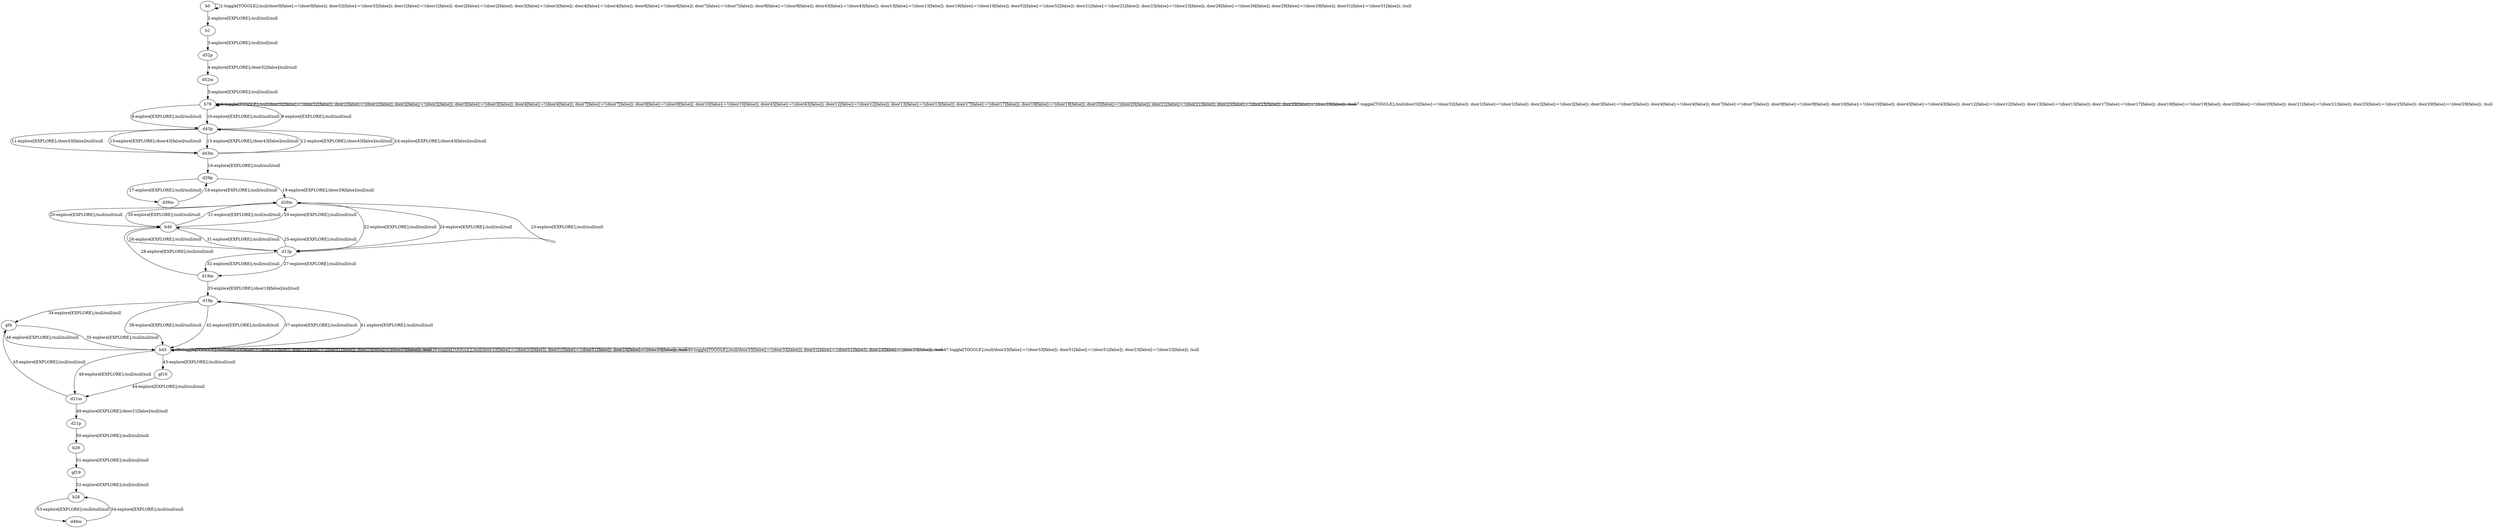 # Total number of goals covered by this test: 2
# b28 --> d46m
# d46m --> b28

digraph g {
"b0" -> "b0" [label = "1-toggle[TOGGLE];/null/door0[false]:=!(door0[false]); door32[false]:=!(door32[false]); door1[false]:=!(door1[false]); door2[false]:=!(door2[false]); door3[false]:=!(door3[false]); door4[false]:=!(door4[false]); door6[false]:=!(door6[false]); door7[false]:=!(door7[false]); door9[false]:=!(door9[false]); door43[false]:=!(door43[false]); door13[false]:=!(door13[false]); door19[false]:=!(door19[false]); door52[false]:=!(door52[false]); door21[false]:=!(door21[false]); door23[false]:=!(door23[false]); door26[false]:=!(door26[false]); door29[false]:=!(door29[false]); door31[false]:=!(door31[false]); /null"];
"b0" -> "b1" [label = "2-explore[EXPLORE];/null/null/null"];
"b1" -> "d52p" [label = "3-explore[EXPLORE];/null/null/null"];
"d52p" -> "d52m" [label = "4-explore[EXPLORE];/door52[false]/null/null"];
"d52m" -> "b78" [label = "5-explore[EXPLORE];/null/null/null"];
"b78" -> "b78" [label = "6-toggle[TOGGLE];/null/door32[false]:=!(door32[false]); door1[false]:=!(door1[false]); door2[false]:=!(door2[false]); door3[false]:=!(door3[false]); door4[false]:=!(door4[false]); door7[false]:=!(door7[false]); door9[false]:=!(door9[false]); door10[false]:=!(door10[false]); door43[false]:=!(door43[false]); door12[false]:=!(door12[false]); door13[false]:=!(door13[false]); door17[false]:=!(door17[false]); door19[false]:=!(door19[false]); door20[false]:=!(door20[false]); door21[false]:=!(door21[false]); door25[false]:=!(door25[false]); door29[false]:=!(door29[false]); /null"];
"b78" -> "b78" [label = "7-toggle[TOGGLE];/null/door32[false]:=!(door32[false]); door1[false]:=!(door1[false]); door2[false]:=!(door2[false]); door3[false]:=!(door3[false]); door4[false]:=!(door4[false]); door7[false]:=!(door7[false]); door9[false]:=!(door9[false]); door10[false]:=!(door10[false]); door43[false]:=!(door43[false]); door12[false]:=!(door12[false]); door13[false]:=!(door13[false]); door17[false]:=!(door17[false]); door19[false]:=!(door19[false]); door20[false]:=!(door20[false]); door21[false]:=!(door21[false]); door25[false]:=!(door25[false]); door29[false]:=!(door29[false]); /null"];
"b78" -> "d43p" [label = "8-explore[EXPLORE];/null/null/null"];
"d43p" -> "b78" [label = "9-explore[EXPLORE];/null/null/null"];
"b78" -> "d43p" [label = "10-explore[EXPLORE];/null/null/null"];
"d43p" -> "d43m" [label = "11-explore[EXPLORE];/door43[false]/null/null"];
"d43m" -> "d43p" [label = "12-explore[EXPLORE];/door43[false]/null/null"];
"d43p" -> "d43m" [label = "13-explore[EXPLORE];/door43[false]/null/null"];
"d43m" -> "d43p" [label = "14-explore[EXPLORE];/door43[false]/null/null"];
"d43p" -> "d43m" [label = "15-explore[EXPLORE];/door43[false]/null/null"];
"d43m" -> "d29p" [label = "16-explore[EXPLORE];/null/null/null"];
"d29p" -> "d39m" [label = "17-explore[EXPLORE];/null/null/null"];
"d39m" -> "d29p" [label = "18-explore[EXPLORE];/null/null/null"];
"d29p" -> "d29m" [label = "19-explore[EXPLORE];/door29[false]/null/null"];
"d29m" -> "b40" [label = "20-explore[EXPLORE];/null/null/null"];
"b40" -> "d29m" [label = "21-explore[EXPLORE];/null/null/null"];
"d29m" -> "d13p" [label = "22-explore[EXPLORE];/null/null/null"];
"d13p" -> "d29m" [label = "23-explore[EXPLORE];/null/null/null"];
"d29m" -> "d13p" [label = "24-explore[EXPLORE];/null/null/null"];
"d13p" -> "b40" [label = "25-explore[EXPLORE];/null/null/null"];
"b40" -> "d13p" [label = "26-explore[EXPLORE];/null/null/null"];
"d13p" -> "d19m" [label = "27-explore[EXPLORE];/null/null/null"];
"d19m" -> "b40" [label = "28-explore[EXPLORE];/null/null/null"];
"b40" -> "d29m" [label = "29-explore[EXPLORE];/null/null/null"];
"d29m" -> "b40" [label = "30-explore[EXPLORE];/null/null/null"];
"b40" -> "d13p" [label = "31-explore[EXPLORE];/null/null/null"];
"d13p" -> "d19m" [label = "32-explore[EXPLORE];/null/null/null"];
"d19m" -> "d19p" [label = "33-explore[EXPLORE];/door19[false]/null/null"];
"d19p" -> "gf4" [label = "34-explore[EXPLORE];/null/null/null"];
"gf4" -> "b43" [label = "35-explore[EXPLORE];/null/null/null"];
"b43" -> "b43" [label = "36-toggle[TOGGLE];/null/door33[false]:=!(door33[false]); door51[false]:=!(door51[false]); door23[false]:=!(door23[false]); /null"];
"b43" -> "d19p" [label = "37-explore[EXPLORE];/null/null/null"];
"d19p" -> "b43" [label = "38-explore[EXPLORE];/null/null/null"];
"b43" -> "b43" [label = "39-toggle[TOGGLE];/null/door33[false]:=!(door33[false]); door51[false]:=!(door51[false]); door23[false]:=!(door23[false]); /null"];
"b43" -> "b43" [label = "40-toggle[TOGGLE];/null/door33[false]:=!(door33[false]); door51[false]:=!(door51[false]); door23[false]:=!(door23[false]); /null"];
"b43" -> "d19p" [label = "41-explore[EXPLORE];/null/null/null"];
"d19p" -> "b43" [label = "42-explore[EXPLORE];/null/null/null"];
"b43" -> "gf10" [label = "43-explore[EXPLORE];/null/null/null"];
"gf10" -> "d21m" [label = "44-explore[EXPLORE];/null/null/null"];
"d21m" -> "gf4" [label = "45-explore[EXPLORE];/null/null/null"];
"gf4" -> "b43" [label = "46-explore[EXPLORE];/null/null/null"];
"b43" -> "b43" [label = "47-toggle[TOGGLE];/null/door33[false]:=!(door33[false]); door51[false]:=!(door51[false]); door23[false]:=!(door23[false]); /null"];
"b43" -> "d21m" [label = "48-explore[EXPLORE];/null/null/null"];
"d21m" -> "d21p" [label = "49-explore[EXPLORE];/door21[false]/null/null"];
"d21p" -> "b29" [label = "50-explore[EXPLORE];/null/null/null"];
"b29" -> "gf19" [label = "51-explore[EXPLORE];/null/null/null"];
"gf19" -> "b28" [label = "52-explore[EXPLORE];/null/null/null"];
"b28" -> "d46m" [label = "53-explore[EXPLORE];/null/null/null"];
"d46m" -> "b28" [label = "54-explore[EXPLORE];/null/null/null"];
}